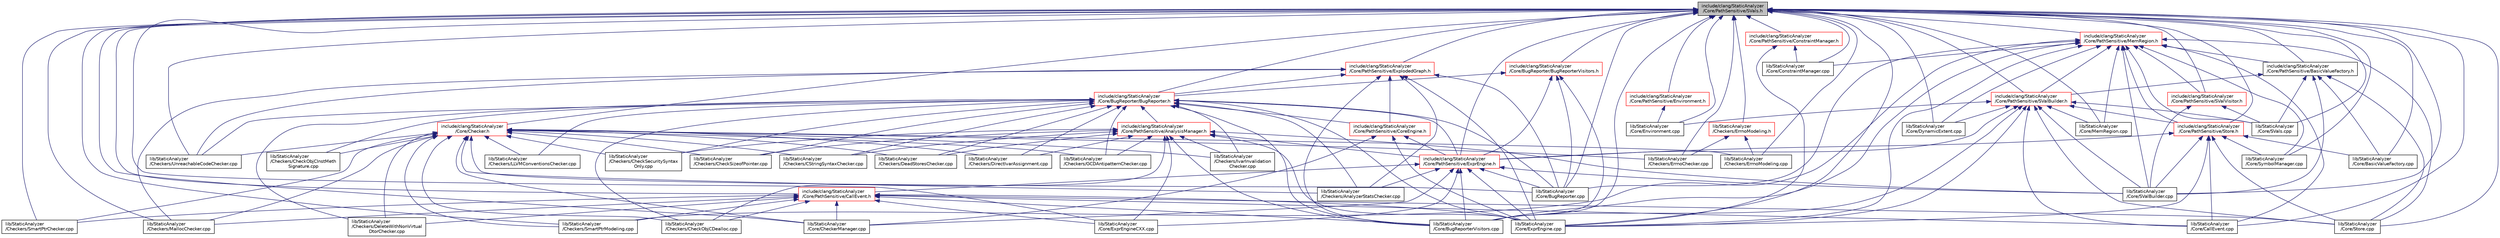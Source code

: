 digraph "include/clang/StaticAnalyzer/Core/PathSensitive/SVals.h"
{
 // LATEX_PDF_SIZE
  bgcolor="transparent";
  edge [fontname="Helvetica",fontsize="10",labelfontname="Helvetica",labelfontsize="10"];
  node [fontname="Helvetica",fontsize="10",shape=record];
  Node1 [label="include/clang/StaticAnalyzer\l/Core/PathSensitive/SVals.h",height=0.2,width=0.4,color="black", fillcolor="grey75", style="filled", fontcolor="black",tooltip=" "];
  Node1 -> Node2 [dir="back",color="midnightblue",fontsize="10",style="solid",fontname="Helvetica"];
  Node2 [label="include/clang/StaticAnalyzer\l/Core/BugReporter/BugReporter.h",height=0.2,width=0.4,color="red",URL="$BugReporter_8h.html",tooltip=" "];
  Node2 -> Node3 [dir="back",color="midnightblue",fontsize="10",style="solid",fontname="Helvetica"];
  Node3 [label="include/clang/StaticAnalyzer\l/Core/PathSensitive/AnalysisManager.h",height=0.2,width=0.4,color="red",URL="$AnalysisManager_8h.html",tooltip=" "];
  Node3 -> Node4 [dir="back",color="midnightblue",fontsize="10",style="solid",fontname="Helvetica"];
  Node4 [label="include/clang/StaticAnalyzer\l/Core/PathSensitive/ExprEngine.h",height=0.2,width=0.4,color="red",URL="$ExprEngine_8h.html",tooltip=" "];
  Node4 -> Node5 [dir="back",color="midnightblue",fontsize="10",style="solid",fontname="Helvetica"];
  Node5 [label="include/clang/StaticAnalyzer\l/Core/PathSensitive/CallEvent.h",height=0.2,width=0.4,color="red",URL="$CallEvent_8h.html",tooltip=" "];
  Node5 -> Node40 [dir="back",color="midnightblue",fontsize="10",style="solid",fontname="Helvetica"];
  Node40 [label="lib/StaticAnalyzer\l/Checkers/CheckObjCDealloc.cpp",height=0.2,width=0.4,color="black",URL="$CheckObjCDealloc_8cpp.html",tooltip=" "];
  Node5 -> Node41 [dir="back",color="midnightblue",fontsize="10",style="solid",fontname="Helvetica"];
  Node41 [label="lib/StaticAnalyzer\l/Checkers/DeleteWithNonVirtual\lDtorChecker.cpp",height=0.2,width=0.4,color="black",URL="$DeleteWithNonVirtualDtorChecker_8cpp.html",tooltip=" "];
  Node5 -> Node24 [dir="back",color="midnightblue",fontsize="10",style="solid",fontname="Helvetica"];
  Node24 [label="lib/StaticAnalyzer\l/Checkers/MallocChecker.cpp",height=0.2,width=0.4,color="black",URL="$MallocChecker_8cpp.html",tooltip=" "];
  Node5 -> Node70 [dir="back",color="midnightblue",fontsize="10",style="solid",fontname="Helvetica"];
  Node70 [label="lib/StaticAnalyzer\l/Checkers/SmartPtrChecker.cpp",height=0.2,width=0.4,color="black",URL="$SmartPtrChecker_8cpp.html",tooltip=" "];
  Node5 -> Node30 [dir="back",color="midnightblue",fontsize="10",style="solid",fontname="Helvetica"];
  Node30 [label="lib/StaticAnalyzer\l/Checkers/SmartPtrModeling.cpp",height=0.2,width=0.4,color="black",URL="$SmartPtrModeling_8cpp.html",tooltip=" "];
  Node5 -> Node80 [dir="back",color="midnightblue",fontsize="10",style="solid",fontname="Helvetica"];
  Node80 [label="lib/StaticAnalyzer\l/Core/BugReporterVisitors.cpp",height=0.2,width=0.4,color="black",URL="$BugReporterVisitors_8cpp.html",tooltip=" "];
  Node5 -> Node36 [dir="back",color="midnightblue",fontsize="10",style="solid",fontname="Helvetica"];
  Node36 [label="lib/StaticAnalyzer\l/Core/CallEvent.cpp",height=0.2,width=0.4,color="black",URL="$CallEvent_8cpp.html",tooltip=" "];
  Node5 -> Node81 [dir="back",color="midnightblue",fontsize="10",style="solid",fontname="Helvetica"];
  Node81 [label="lib/StaticAnalyzer\l/Core/CheckerManager.cpp",height=0.2,width=0.4,color="black",URL="$CheckerManager_8cpp.html",tooltip=" "];
  Node5 -> Node83 [dir="back",color="midnightblue",fontsize="10",style="solid",fontname="Helvetica"];
  Node83 [label="lib/StaticAnalyzer\l/Core/ExprEngine.cpp",height=0.2,width=0.4,color="black",URL="$ExprEngine_8cpp.html",tooltip=" "];
  Node5 -> Node85 [dir="back",color="midnightblue",fontsize="10",style="solid",fontname="Helvetica"];
  Node85 [label="lib/StaticAnalyzer\l/Core/ExprEngineCXX.cpp",height=0.2,width=0.4,color="black",URL="$ExprEngineCXX_8cpp.html",tooltip=" "];
  Node5 -> Node90 [dir="back",color="midnightblue",fontsize="10",style="solid",fontname="Helvetica"];
  Node90 [label="lib/StaticAnalyzer\l/Core/Store.cpp",height=0.2,width=0.4,color="black",URL="$Store_8cpp.html",tooltip=" "];
  Node4 -> Node138 [dir="back",color="midnightblue",fontsize="10",style="solid",fontname="Helvetica"];
  Node138 [label="lib/StaticAnalyzer\l/Checkers/AnalyzerStatsChecker.cpp",height=0.2,width=0.4,color="black",URL="$AnalyzerStatsChecker_8cpp.html",tooltip=" "];
  Node4 -> Node139 [dir="back",color="midnightblue",fontsize="10",style="solid",fontname="Helvetica"];
  Node139 [label="lib/StaticAnalyzer\l/Core/BugReporter.cpp",height=0.2,width=0.4,color="black",URL="$BugReporter_8cpp.html",tooltip=" "];
  Node4 -> Node80 [dir="back",color="midnightblue",fontsize="10",style="solid",fontname="Helvetica"];
  Node4 -> Node81 [dir="back",color="midnightblue",fontsize="10",style="solid",fontname="Helvetica"];
  Node4 -> Node83 [dir="back",color="midnightblue",fontsize="10",style="solid",fontname="Helvetica"];
  Node4 -> Node85 [dir="back",color="midnightblue",fontsize="10",style="solid",fontname="Helvetica"];
  Node4 -> Node144 [dir="back",color="midnightblue",fontsize="10",style="solid",fontname="Helvetica"];
  Node144 [label="lib/StaticAnalyzer\l/Core/SValBuilder.cpp",height=0.2,width=0.4,color="black",URL="$SValBuilder_8cpp.html",tooltip=" "];
  Node3 -> Node40 [dir="back",color="midnightblue",fontsize="10",style="solid",fontname="Helvetica"];
  Node3 -> Node146 [dir="back",color="midnightblue",fontsize="10",style="solid",fontname="Helvetica"];
  Node146 [label="lib/StaticAnalyzer\l/Checkers/CheckSecuritySyntax\lOnly.cpp",height=0.2,width=0.4,color="black",URL="$CheckSecuritySyntaxOnly_8cpp.html",tooltip=" "];
  Node3 -> Node147 [dir="back",color="midnightblue",fontsize="10",style="solid",fontname="Helvetica"];
  Node147 [label="lib/StaticAnalyzer\l/Checkers/CheckSizeofPointer.cpp",height=0.2,width=0.4,color="black",URL="$CheckSizeofPointer_8cpp.html",tooltip=" "];
  Node3 -> Node106 [dir="back",color="midnightblue",fontsize="10",style="solid",fontname="Helvetica"];
  Node106 [label="lib/StaticAnalyzer\l/Checkers/CStringSyntaxChecker.cpp",height=0.2,width=0.4,color="black",URL="$CStringSyntaxChecker_8cpp.html",tooltip=" "];
  Node3 -> Node148 [dir="back",color="midnightblue",fontsize="10",style="solid",fontname="Helvetica"];
  Node148 [label="lib/StaticAnalyzer\l/Checkers/DeadStoresChecker.cpp",height=0.2,width=0.4,color="black",URL="$DeadStoresChecker_8cpp.html",tooltip=" "];
  Node3 -> Node149 [dir="back",color="midnightblue",fontsize="10",style="solid",fontname="Helvetica"];
  Node149 [label="lib/StaticAnalyzer\l/Checkers/DirectIvarAssignment.cpp",height=0.2,width=0.4,color="black",URL="$DirectIvarAssignment_8cpp.html",tooltip=" "];
  Node3 -> Node150 [dir="back",color="midnightblue",fontsize="10",style="solid",fontname="Helvetica"];
  Node150 [label="lib/StaticAnalyzer\l/Checkers/GCDAntipatternChecker.cpp",height=0.2,width=0.4,color="black",URL="$GCDAntipatternChecker_8cpp.html",tooltip=" "];
  Node3 -> Node151 [dir="back",color="midnightblue",fontsize="10",style="solid",fontname="Helvetica"];
  Node151 [label="lib/StaticAnalyzer\l/Checkers/IvarInvalidation\lChecker.cpp",height=0.2,width=0.4,color="black",URL="$IvarInvalidationChecker_8cpp.html",tooltip=" "];
  Node3 -> Node80 [dir="back",color="midnightblue",fontsize="10",style="solid",fontname="Helvetica"];
  Node3 -> Node83 [dir="back",color="midnightblue",fontsize="10",style="solid",fontname="Helvetica"];
  Node3 -> Node85 [dir="back",color="midnightblue",fontsize="10",style="solid",fontname="Helvetica"];
  Node3 -> Node144 [dir="back",color="midnightblue",fontsize="10",style="solid",fontname="Helvetica"];
  Node2 -> Node161 [dir="back",color="midnightblue",fontsize="10",style="solid",fontname="Helvetica"];
  Node161 [label="include/clang/StaticAnalyzer\l/Core/PathSensitive/CoreEngine.h",height=0.2,width=0.4,color="red",URL="$CoreEngine_8h.html",tooltip=" "];
  Node161 -> Node4 [dir="back",color="midnightblue",fontsize="10",style="solid",fontname="Helvetica"];
  Node161 -> Node81 [dir="back",color="midnightblue",fontsize="10",style="solid",fontname="Helvetica"];
  Node161 -> Node83 [dir="back",color="midnightblue",fontsize="10",style="solid",fontname="Helvetica"];
  Node2 -> Node4 [dir="back",color="midnightblue",fontsize="10",style="solid",fontname="Helvetica"];
  Node2 -> Node138 [dir="back",color="midnightblue",fontsize="10",style="solid",fontname="Helvetica"];
  Node2 -> Node40 [dir="back",color="midnightblue",fontsize="10",style="solid",fontname="Helvetica"];
  Node2 -> Node162 [dir="back",color="midnightblue",fontsize="10",style="solid",fontname="Helvetica"];
  Node162 [label="lib/StaticAnalyzer\l/Checkers/CheckObjCInstMeth\lSignature.cpp",height=0.2,width=0.4,color="black",URL="$CheckObjCInstMethSignature_8cpp.html",tooltip=" "];
  Node2 -> Node146 [dir="back",color="midnightblue",fontsize="10",style="solid",fontname="Helvetica"];
  Node2 -> Node147 [dir="back",color="midnightblue",fontsize="10",style="solid",fontname="Helvetica"];
  Node2 -> Node106 [dir="back",color="midnightblue",fontsize="10",style="solid",fontname="Helvetica"];
  Node2 -> Node148 [dir="back",color="midnightblue",fontsize="10",style="solid",fontname="Helvetica"];
  Node2 -> Node41 [dir="back",color="midnightblue",fontsize="10",style="solid",fontname="Helvetica"];
  Node2 -> Node149 [dir="back",color="midnightblue",fontsize="10",style="solid",fontname="Helvetica"];
  Node2 -> Node150 [dir="back",color="midnightblue",fontsize="10",style="solid",fontname="Helvetica"];
  Node2 -> Node151 [dir="back",color="midnightblue",fontsize="10",style="solid",fontname="Helvetica"];
  Node2 -> Node163 [dir="back",color="midnightblue",fontsize="10",style="solid",fontname="Helvetica"];
  Node163 [label="lib/StaticAnalyzer\l/Checkers/LLVMConventionsChecker.cpp",height=0.2,width=0.4,color="black",URL="$LLVMConventionsChecker_8cpp.html",tooltip=" "];
  Node2 -> Node135 [dir="back",color="midnightblue",fontsize="10",style="solid",fontname="Helvetica"];
  Node135 [label="lib/StaticAnalyzer\l/Checkers/UnreachableCodeChecker.cpp",height=0.2,width=0.4,color="black",URL="$UnreachableCodeChecker_8cpp.html",tooltip=" "];
  Node2 -> Node139 [dir="back",color="midnightblue",fontsize="10",style="solid",fontname="Helvetica"];
  Node2 -> Node80 [dir="back",color="midnightblue",fontsize="10",style="solid",fontname="Helvetica"];
  Node2 -> Node83 [dir="back",color="midnightblue",fontsize="10",style="solid",fontname="Helvetica"];
  Node1 -> Node172 [dir="back",color="midnightblue",fontsize="10",style="solid",fontname="Helvetica"];
  Node172 [label="include/clang/StaticAnalyzer\l/Core/BugReporter/BugReporterVisitors.h",height=0.2,width=0.4,color="red",URL="$BugReporterVisitors_8h.html",tooltip=" "];
  Node172 -> Node2 [dir="back",color="midnightblue",fontsize="10",style="solid",fontname="Helvetica"];
  Node172 -> Node4 [dir="back",color="midnightblue",fontsize="10",style="solid",fontname="Helvetica"];
  Node172 -> Node139 [dir="back",color="midnightblue",fontsize="10",style="solid",fontname="Helvetica"];
  Node172 -> Node80 [dir="back",color="midnightblue",fontsize="10",style="solid",fontname="Helvetica"];
  Node1 -> Node175 [dir="back",color="midnightblue",fontsize="10",style="solid",fontname="Helvetica"];
  Node175 [label="include/clang/StaticAnalyzer\l/Core/Checker.h",height=0.2,width=0.4,color="red",URL="$Checker_8h.html",tooltip=" "];
  Node175 -> Node138 [dir="back",color="midnightblue",fontsize="10",style="solid",fontname="Helvetica"];
  Node175 -> Node40 [dir="back",color="midnightblue",fontsize="10",style="solid",fontname="Helvetica"];
  Node175 -> Node162 [dir="back",color="midnightblue",fontsize="10",style="solid",fontname="Helvetica"];
  Node175 -> Node146 [dir="back",color="midnightblue",fontsize="10",style="solid",fontname="Helvetica"];
  Node175 -> Node147 [dir="back",color="midnightblue",fontsize="10",style="solid",fontname="Helvetica"];
  Node175 -> Node106 [dir="back",color="midnightblue",fontsize="10",style="solid",fontname="Helvetica"];
  Node175 -> Node148 [dir="back",color="midnightblue",fontsize="10",style="solid",fontname="Helvetica"];
  Node175 -> Node41 [dir="back",color="midnightblue",fontsize="10",style="solid",fontname="Helvetica"];
  Node175 -> Node149 [dir="back",color="midnightblue",fontsize="10",style="solid",fontname="Helvetica"];
  Node175 -> Node17 [dir="back",color="midnightblue",fontsize="10",style="solid",fontname="Helvetica"];
  Node17 [label="lib/StaticAnalyzer\l/Checkers/ErrnoChecker.cpp",height=0.2,width=0.4,color="black",URL="$ErrnoChecker_8cpp.html",tooltip=" "];
  Node175 -> Node18 [dir="back",color="midnightblue",fontsize="10",style="solid",fontname="Helvetica"];
  Node18 [label="lib/StaticAnalyzer\l/Checkers/ErrnoModeling.cpp",height=0.2,width=0.4,color="black",URL="$ErrnoModeling_8cpp.html",tooltip=" "];
  Node175 -> Node150 [dir="back",color="midnightblue",fontsize="10",style="solid",fontname="Helvetica"];
  Node175 -> Node151 [dir="back",color="midnightblue",fontsize="10",style="solid",fontname="Helvetica"];
  Node175 -> Node163 [dir="back",color="midnightblue",fontsize="10",style="solid",fontname="Helvetica"];
  Node175 -> Node24 [dir="back",color="midnightblue",fontsize="10",style="solid",fontname="Helvetica"];
  Node175 -> Node70 [dir="back",color="midnightblue",fontsize="10",style="solid",fontname="Helvetica"];
  Node175 -> Node30 [dir="back",color="midnightblue",fontsize="10",style="solid",fontname="Helvetica"];
  Node175 -> Node135 [dir="back",color="midnightblue",fontsize="10",style="solid",fontname="Helvetica"];
  Node175 -> Node139 [dir="back",color="midnightblue",fontsize="10",style="solid",fontname="Helvetica"];
  Node175 -> Node81 [dir="back",color="midnightblue",fontsize="10",style="solid",fontname="Helvetica"];
  Node1 -> Node179 [dir="back",color="midnightblue",fontsize="10",style="solid",fontname="Helvetica"];
  Node179 [label="include/clang/StaticAnalyzer\l/Core/PathSensitive/BasicValueFactory.h",height=0.2,width=0.4,color="black",URL="$BasicValueFactory_8h.html",tooltip=" "];
  Node179 -> Node180 [dir="back",color="midnightblue",fontsize="10",style="solid",fontname="Helvetica"];
  Node180 [label="include/clang/StaticAnalyzer\l/Core/PathSensitive/SValBuilder.h",height=0.2,width=0.4,color="red",URL="$SValBuilder_8h.html",tooltip=" "];
  Node180 -> Node4 [dir="back",color="midnightblue",fontsize="10",style="solid",fontname="Helvetica"];
  Node180 -> Node204 [dir="back",color="midnightblue",fontsize="10",style="solid",fontname="Helvetica"];
  Node204 [label="include/clang/StaticAnalyzer\l/Core/PathSensitive/Store.h",height=0.2,width=0.4,color="red",URL="$Store_8h.html",tooltip=" "];
  Node204 -> Node4 [dir="back",color="midnightblue",fontsize="10",style="solid",fontname="Helvetica"];
  Node204 -> Node210 [dir="back",color="midnightblue",fontsize="10",style="solid",fontname="Helvetica"];
  Node210 [label="lib/StaticAnalyzer\l/Core/BasicValueFactory.cpp",height=0.2,width=0.4,color="black",URL="$BasicValueFactory_8cpp.html",tooltip=" "];
  Node204 -> Node36 [dir="back",color="midnightblue",fontsize="10",style="solid",fontname="Helvetica"];
  Node204 -> Node83 [dir="back",color="midnightblue",fontsize="10",style="solid",fontname="Helvetica"];
  Node204 -> Node90 [dir="back",color="midnightblue",fontsize="10",style="solid",fontname="Helvetica"];
  Node204 -> Node144 [dir="back",color="midnightblue",fontsize="10",style="solid",fontname="Helvetica"];
  Node204 -> Node211 [dir="back",color="midnightblue",fontsize="10",style="solid",fontname="Helvetica"];
  Node211 [label="lib/StaticAnalyzer\l/Core/SymbolManager.cpp",height=0.2,width=0.4,color="black",URL="$SymbolManager_8cpp.html",tooltip=" "];
  Node180 -> Node80 [dir="back",color="midnightblue",fontsize="10",style="solid",fontname="Helvetica"];
  Node180 -> Node36 [dir="back",color="midnightblue",fontsize="10",style="solid",fontname="Helvetica"];
  Node180 -> Node182 [dir="back",color="midnightblue",fontsize="10",style="solid",fontname="Helvetica"];
  Node182 [label="lib/StaticAnalyzer\l/Core/DynamicExtent.cpp",height=0.2,width=0.4,color="black",URL="$DynamicExtent_8cpp.html",tooltip=" "];
  Node180 -> Node203 [dir="back",color="midnightblue",fontsize="10",style="solid",fontname="Helvetica"];
  Node203 [label="lib/StaticAnalyzer\l/Core/Environment.cpp",height=0.2,width=0.4,color="black",URL="$Environment_8cpp.html",tooltip=" "];
  Node180 -> Node83 [dir="back",color="midnightblue",fontsize="10",style="solid",fontname="Helvetica"];
  Node180 -> Node183 [dir="back",color="midnightblue",fontsize="10",style="solid",fontname="Helvetica"];
  Node183 [label="lib/StaticAnalyzer\l/Core/MemRegion.cpp",height=0.2,width=0.4,color="black",URL="$MemRegion_8cpp.html",tooltip=" "];
  Node180 -> Node90 [dir="back",color="midnightblue",fontsize="10",style="solid",fontname="Helvetica"];
  Node180 -> Node144 [dir="back",color="midnightblue",fontsize="10",style="solid",fontname="Helvetica"];
  Node180 -> Node212 [dir="back",color="midnightblue",fontsize="10",style="solid",fontname="Helvetica"];
  Node212 [label="lib/StaticAnalyzer\l/Core/SVals.cpp",height=0.2,width=0.4,color="black",URL="$SVals_8cpp.html",tooltip=" "];
  Node179 -> Node210 [dir="back",color="midnightblue",fontsize="10",style="solid",fontname="Helvetica"];
  Node179 -> Node90 [dir="back",color="midnightblue",fontsize="10",style="solid",fontname="Helvetica"];
  Node179 -> Node144 [dir="back",color="midnightblue",fontsize="10",style="solid",fontname="Helvetica"];
  Node179 -> Node212 [dir="back",color="midnightblue",fontsize="10",style="solid",fontname="Helvetica"];
  Node1 -> Node5 [dir="back",color="midnightblue",fontsize="10",style="solid",fontname="Helvetica"];
  Node1 -> Node213 [dir="back",color="midnightblue",fontsize="10",style="solid",fontname="Helvetica"];
  Node213 [label="include/clang/StaticAnalyzer\l/Core/PathSensitive/ConstraintManager.h",height=0.2,width=0.4,color="red",URL="$ConstraintManager_8h.html",tooltip=" "];
  Node213 -> Node202 [dir="back",color="midnightblue",fontsize="10",style="solid",fontname="Helvetica"];
  Node202 [label="lib/StaticAnalyzer\l/Core/ConstraintManager.cpp",height=0.2,width=0.4,color="black",URL="$ConstraintManager_8cpp.html",tooltip=" "];
  Node213 -> Node83 [dir="back",color="midnightblue",fontsize="10",style="solid",fontname="Helvetica"];
  Node1 -> Node214 [dir="back",color="midnightblue",fontsize="10",style="solid",fontname="Helvetica"];
  Node214 [label="include/clang/StaticAnalyzer\l/Core/PathSensitive/Environment.h",height=0.2,width=0.4,color="red",URL="$Environment_8h.html",tooltip=" "];
  Node214 -> Node203 [dir="back",color="midnightblue",fontsize="10",style="solid",fontname="Helvetica"];
  Node1 -> Node189 [dir="back",color="midnightblue",fontsize="10",style="solid",fontname="Helvetica"];
  Node189 [label="include/clang/StaticAnalyzer\l/Core/PathSensitive/ExplodedGraph.h",height=0.2,width=0.4,color="red",URL="$ExplodedGraph_8h.html",tooltip=" "];
  Node189 -> Node2 [dir="back",color="midnightblue",fontsize="10",style="solid",fontname="Helvetica"];
  Node189 -> Node161 [dir="back",color="midnightblue",fontsize="10",style="solid",fontname="Helvetica"];
  Node189 -> Node138 [dir="back",color="midnightblue",fontsize="10",style="solid",fontname="Helvetica"];
  Node189 -> Node24 [dir="back",color="midnightblue",fontsize="10",style="solid",fontname="Helvetica"];
  Node189 -> Node135 [dir="back",color="midnightblue",fontsize="10",style="solid",fontname="Helvetica"];
  Node189 -> Node139 [dir="back",color="midnightblue",fontsize="10",style="solid",fontname="Helvetica"];
  Node189 -> Node80 [dir="back",color="midnightblue",fontsize="10",style="solid",fontname="Helvetica"];
  Node189 -> Node83 [dir="back",color="midnightblue",fontsize="10",style="solid",fontname="Helvetica"];
  Node1 -> Node4 [dir="back",color="midnightblue",fontsize="10",style="solid",fontname="Helvetica"];
  Node1 -> Node215 [dir="back",color="midnightblue",fontsize="10",style="solid",fontname="Helvetica"];
  Node215 [label="include/clang/StaticAnalyzer\l/Core/PathSensitive/MemRegion.h",height=0.2,width=0.4,color="red",URL="$MemRegion_8h.html",tooltip=" "];
  Node215 -> Node179 [dir="back",color="midnightblue",fontsize="10",style="solid",fontname="Helvetica"];
  Node215 -> Node204 [dir="back",color="midnightblue",fontsize="10",style="solid",fontname="Helvetica"];
  Node215 -> Node180 [dir="back",color="midnightblue",fontsize="10",style="solid",fontname="Helvetica"];
  Node215 -> Node216 [dir="back",color="midnightblue",fontsize="10",style="solid",fontname="Helvetica"];
  Node216 [label="include/clang/StaticAnalyzer\l/Core/PathSensitive/SValVisitor.h",height=0.2,width=0.4,color="red",URL="$SValVisitor_8h.html",tooltip=" "];
  Node216 -> Node144 [dir="back",color="midnightblue",fontsize="10",style="solid",fontname="Helvetica"];
  Node216 -> Node212 [dir="back",color="midnightblue",fontsize="10",style="solid",fontname="Helvetica"];
  Node215 -> Node30 [dir="back",color="midnightblue",fontsize="10",style="solid",fontname="Helvetica"];
  Node215 -> Node139 [dir="back",color="midnightblue",fontsize="10",style="solid",fontname="Helvetica"];
  Node215 -> Node80 [dir="back",color="midnightblue",fontsize="10",style="solid",fontname="Helvetica"];
  Node215 -> Node36 [dir="back",color="midnightblue",fontsize="10",style="solid",fontname="Helvetica"];
  Node215 -> Node202 [dir="back",color="midnightblue",fontsize="10",style="solid",fontname="Helvetica"];
  Node215 -> Node182 [dir="back",color="midnightblue",fontsize="10",style="solid",fontname="Helvetica"];
  Node215 -> Node83 [dir="back",color="midnightblue",fontsize="10",style="solid",fontname="Helvetica"];
  Node215 -> Node183 [dir="back",color="midnightblue",fontsize="10",style="solid",fontname="Helvetica"];
  Node215 -> Node90 [dir="back",color="midnightblue",fontsize="10",style="solid",fontname="Helvetica"];
  Node215 -> Node144 [dir="back",color="midnightblue",fontsize="10",style="solid",fontname="Helvetica"];
  Node215 -> Node212 [dir="back",color="midnightblue",fontsize="10",style="solid",fontname="Helvetica"];
  Node215 -> Node211 [dir="back",color="midnightblue",fontsize="10",style="solid",fontname="Helvetica"];
  Node1 -> Node204 [dir="back",color="midnightblue",fontsize="10",style="solid",fontname="Helvetica"];
  Node1 -> Node180 [dir="back",color="midnightblue",fontsize="10",style="solid",fontname="Helvetica"];
  Node1 -> Node216 [dir="back",color="midnightblue",fontsize="10",style="solid",fontname="Helvetica"];
  Node1 -> Node112 [dir="back",color="midnightblue",fontsize="10",style="solid",fontname="Helvetica"];
  Node112 [label="lib/StaticAnalyzer\l/Checkers/ErrnoModeling.h",height=0.2,width=0.4,color="red",URL="$ErrnoModeling_8h.html",tooltip=" "];
  Node112 -> Node17 [dir="back",color="midnightblue",fontsize="10",style="solid",fontname="Helvetica"];
  Node112 -> Node18 [dir="back",color="midnightblue",fontsize="10",style="solid",fontname="Helvetica"];
  Node1 -> Node17 [dir="back",color="midnightblue",fontsize="10",style="solid",fontname="Helvetica"];
  Node1 -> Node18 [dir="back",color="midnightblue",fontsize="10",style="solid",fontname="Helvetica"];
  Node1 -> Node24 [dir="back",color="midnightblue",fontsize="10",style="solid",fontname="Helvetica"];
  Node1 -> Node70 [dir="back",color="midnightblue",fontsize="10",style="solid",fontname="Helvetica"];
  Node1 -> Node30 [dir="back",color="midnightblue",fontsize="10",style="solid",fontname="Helvetica"];
  Node1 -> Node135 [dir="back",color="midnightblue",fontsize="10",style="solid",fontname="Helvetica"];
  Node1 -> Node210 [dir="back",color="midnightblue",fontsize="10",style="solid",fontname="Helvetica"];
  Node1 -> Node139 [dir="back",color="midnightblue",fontsize="10",style="solid",fontname="Helvetica"];
  Node1 -> Node80 [dir="back",color="midnightblue",fontsize="10",style="solid",fontname="Helvetica"];
  Node1 -> Node36 [dir="back",color="midnightblue",fontsize="10",style="solid",fontname="Helvetica"];
  Node1 -> Node81 [dir="back",color="midnightblue",fontsize="10",style="solid",fontname="Helvetica"];
  Node1 -> Node202 [dir="back",color="midnightblue",fontsize="10",style="solid",fontname="Helvetica"];
  Node1 -> Node182 [dir="back",color="midnightblue",fontsize="10",style="solid",fontname="Helvetica"];
  Node1 -> Node203 [dir="back",color="midnightblue",fontsize="10",style="solid",fontname="Helvetica"];
  Node1 -> Node83 [dir="back",color="midnightblue",fontsize="10",style="solid",fontname="Helvetica"];
  Node1 -> Node85 [dir="back",color="midnightblue",fontsize="10",style="solid",fontname="Helvetica"];
  Node1 -> Node183 [dir="back",color="midnightblue",fontsize="10",style="solid",fontname="Helvetica"];
  Node1 -> Node90 [dir="back",color="midnightblue",fontsize="10",style="solid",fontname="Helvetica"];
  Node1 -> Node144 [dir="back",color="midnightblue",fontsize="10",style="solid",fontname="Helvetica"];
  Node1 -> Node212 [dir="back",color="midnightblue",fontsize="10",style="solid",fontname="Helvetica"];
  Node1 -> Node211 [dir="back",color="midnightblue",fontsize="10",style="solid",fontname="Helvetica"];
}
